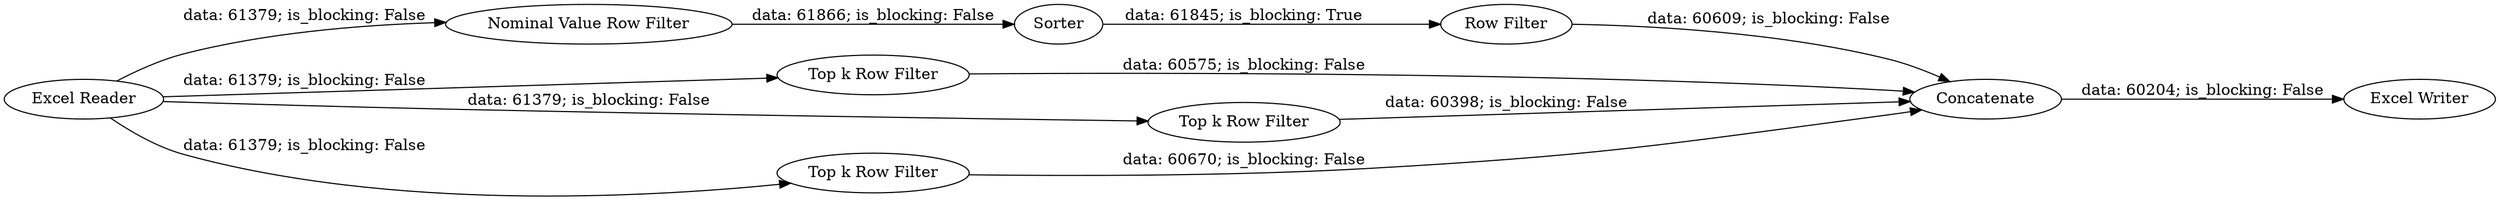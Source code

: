 digraph {
	"4230867734716992298_12" [label="Nominal Value Row Filter"]
	"4230867734716992298_9" [label=Sorter]
	"4230867734716992298_3" [label="Top k Row Filter"]
	"4230867734716992298_10" [label="Row Filter"]
	"4230867734716992298_7" [label=Concatenate]
	"4230867734716992298_4" [label="Top k Row Filter"]
	"4230867734716992298_1" [label="Excel Reader"]
	"4230867734716992298_13" [label="Excel Writer"]
	"4230867734716992298_2" [label="Top k Row Filter"]
	"4230867734716992298_1" -> "4230867734716992298_2" [label="data: 61379; is_blocking: False"]
	"4230867734716992298_1" -> "4230867734716992298_12" [label="data: 61379; is_blocking: False"]
	"4230867734716992298_3" -> "4230867734716992298_7" [label="data: 60575; is_blocking: False"]
	"4230867734716992298_1" -> "4230867734716992298_3" [label="data: 61379; is_blocking: False"]
	"4230867734716992298_12" -> "4230867734716992298_9" [label="data: 61866; is_blocking: False"]
	"4230867734716992298_2" -> "4230867734716992298_7" [label="data: 60670; is_blocking: False"]
	"4230867734716992298_1" -> "4230867734716992298_4" [label="data: 61379; is_blocking: False"]
	"4230867734716992298_4" -> "4230867734716992298_7" [label="data: 60398; is_blocking: False"]
	"4230867734716992298_7" -> "4230867734716992298_13" [label="data: 60204; is_blocking: False"]
	"4230867734716992298_10" -> "4230867734716992298_7" [label="data: 60609; is_blocking: False"]
	"4230867734716992298_9" -> "4230867734716992298_10" [label="data: 61845; is_blocking: True"]
	rankdir=LR
}
